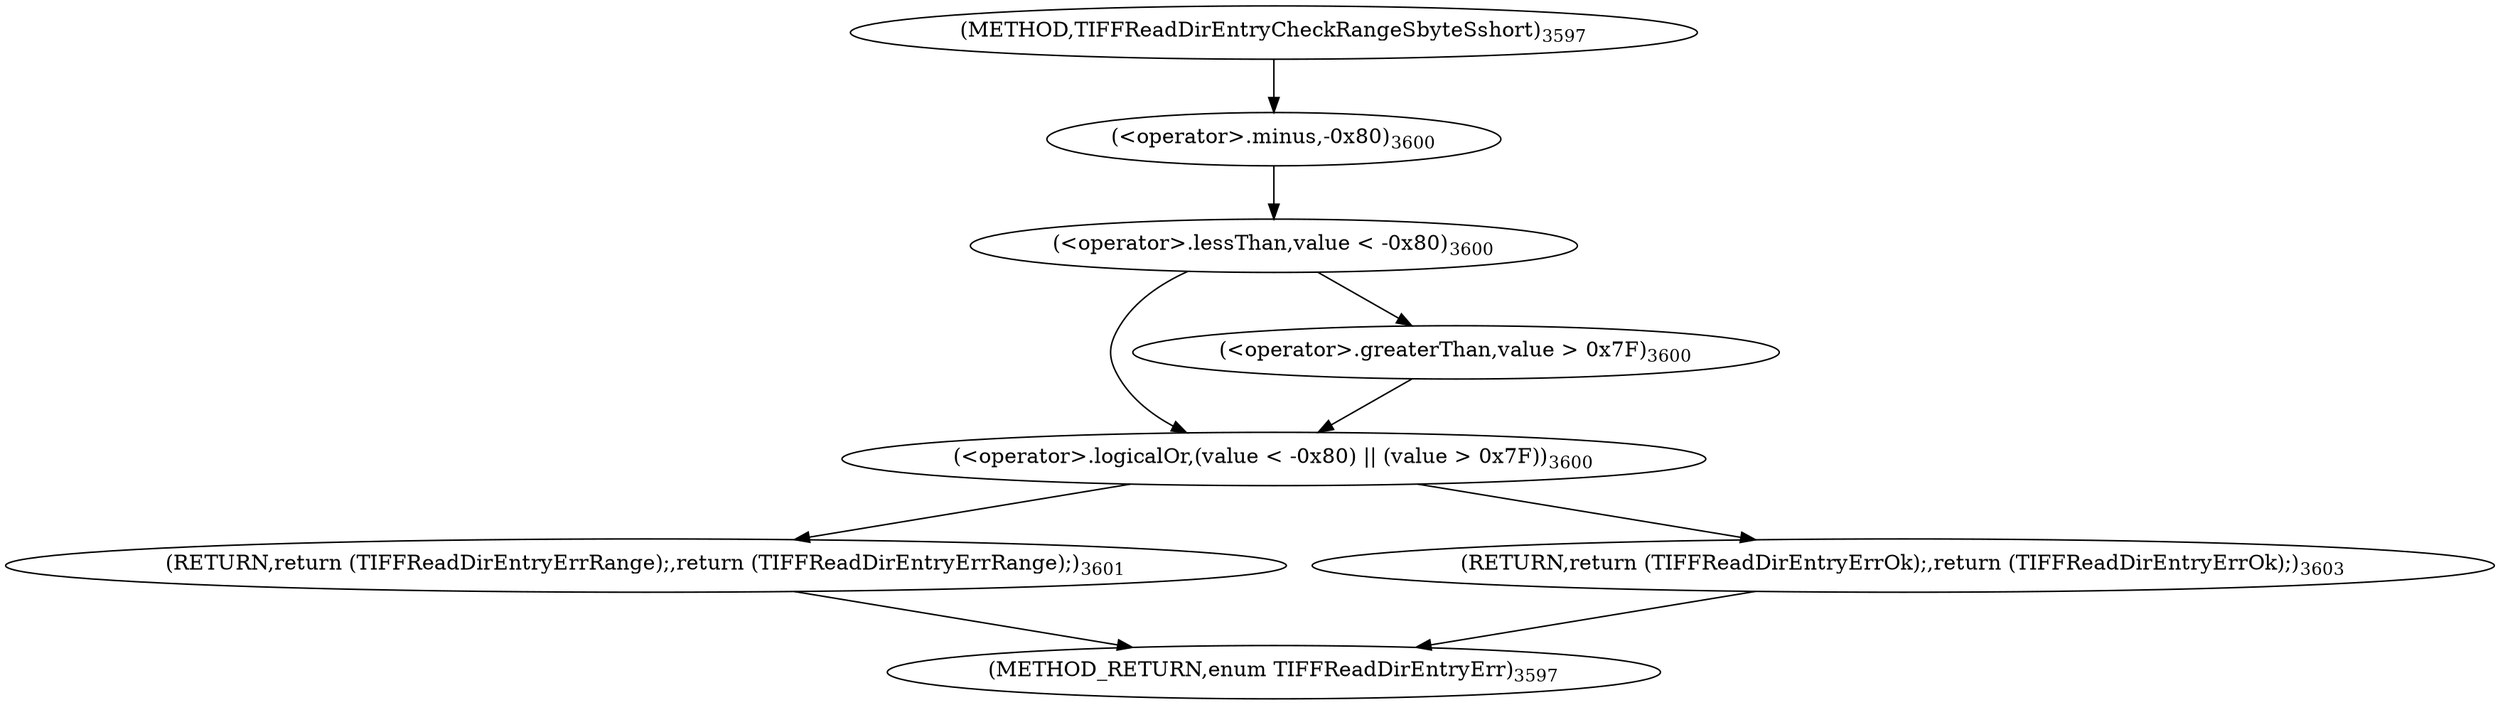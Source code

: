 digraph "TIFFReadDirEntryCheckRangeSbyteSshort" {  
"87482" [label = <(&lt;operator&gt;.logicalOr,(value &lt; -0x80) || (value &gt; 0x7F))<SUB>3600</SUB>> ]
"87483" [label = <(&lt;operator&gt;.lessThan,value &lt; -0x80)<SUB>3600</SUB>> ]
"87487" [label = <(&lt;operator&gt;.greaterThan,value &gt; 0x7F)<SUB>3600</SUB>> ]
"87491" [label = <(RETURN,return (TIFFReadDirEntryErrRange);,return (TIFFReadDirEntryErrRange);)<SUB>3601</SUB>> ]
"87485" [label = <(&lt;operator&gt;.minus,-0x80)<SUB>3600</SUB>> ]
"87495" [label = <(RETURN,return (TIFFReadDirEntryErrOk);,return (TIFFReadDirEntryErrOk);)<SUB>3603</SUB>> ]
"87478" [label = <(METHOD,TIFFReadDirEntryCheckRangeSbyteSshort)<SUB>3597</SUB>> ]
"87497" [label = <(METHOD_RETURN,enum TIFFReadDirEntryErr)<SUB>3597</SUB>> ]
  "87482" -> "87491" 
  "87482" -> "87495" 
  "87483" -> "87482" 
  "87483" -> "87487" 
  "87487" -> "87482" 
  "87491" -> "87497" 
  "87485" -> "87483" 
  "87495" -> "87497" 
  "87478" -> "87485" 
}
